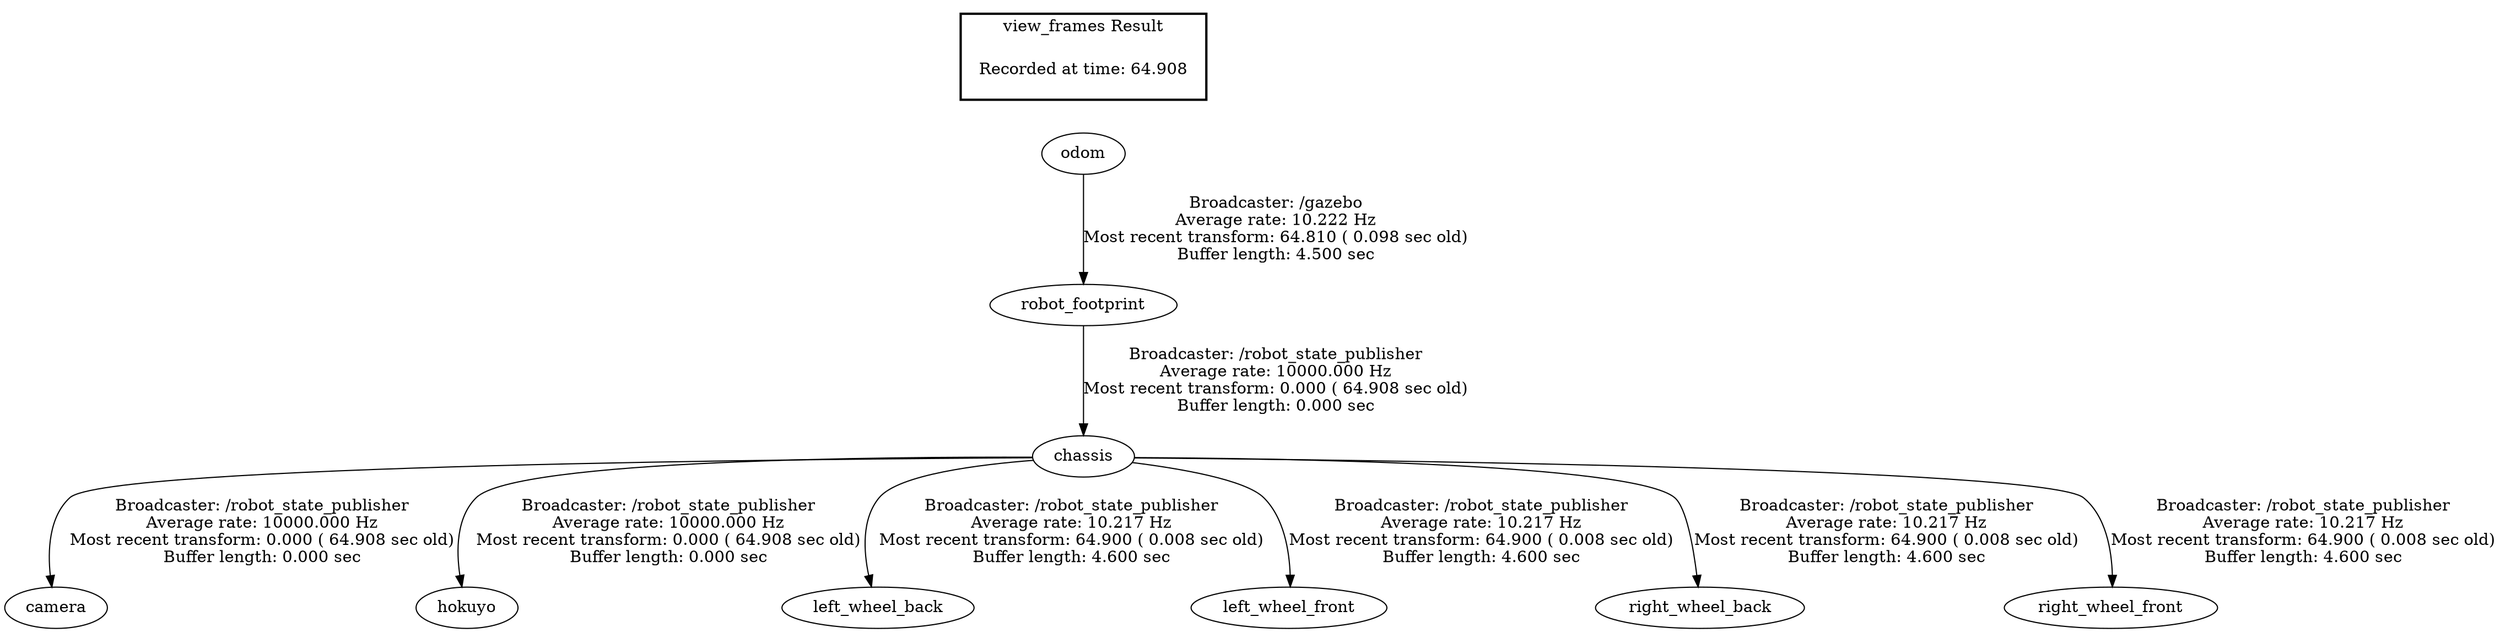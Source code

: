 digraph G {
"chassis" -> "camera"[label="Broadcaster: /robot_state_publisher\nAverage rate: 10000.000 Hz\nMost recent transform: 0.000 ( 64.908 sec old)\nBuffer length: 0.000 sec\n"];
"robot_footprint" -> "chassis"[label="Broadcaster: /robot_state_publisher\nAverage rate: 10000.000 Hz\nMost recent transform: 0.000 ( 64.908 sec old)\nBuffer length: 0.000 sec\n"];
"chassis" -> "hokuyo"[label="Broadcaster: /robot_state_publisher\nAverage rate: 10000.000 Hz\nMost recent transform: 0.000 ( 64.908 sec old)\nBuffer length: 0.000 sec\n"];
"odom" -> "robot_footprint"[label="Broadcaster: /gazebo\nAverage rate: 10.222 Hz\nMost recent transform: 64.810 ( 0.098 sec old)\nBuffer length: 4.500 sec\n"];
"chassis" -> "left_wheel_back"[label="Broadcaster: /robot_state_publisher\nAverage rate: 10.217 Hz\nMost recent transform: 64.900 ( 0.008 sec old)\nBuffer length: 4.600 sec\n"];
"chassis" -> "left_wheel_front"[label="Broadcaster: /robot_state_publisher\nAverage rate: 10.217 Hz\nMost recent transform: 64.900 ( 0.008 sec old)\nBuffer length: 4.600 sec\n"];
"chassis" -> "right_wheel_back"[label="Broadcaster: /robot_state_publisher\nAverage rate: 10.217 Hz\nMost recent transform: 64.900 ( 0.008 sec old)\nBuffer length: 4.600 sec\n"];
"chassis" -> "right_wheel_front"[label="Broadcaster: /robot_state_publisher\nAverage rate: 10.217 Hz\nMost recent transform: 64.900 ( 0.008 sec old)\nBuffer length: 4.600 sec\n"];
edge [style=invis];
 subgraph cluster_legend { style=bold; color=black; label ="view_frames Result";
"Recorded at time: 64.908"[ shape=plaintext ] ;
 }->"odom";
}